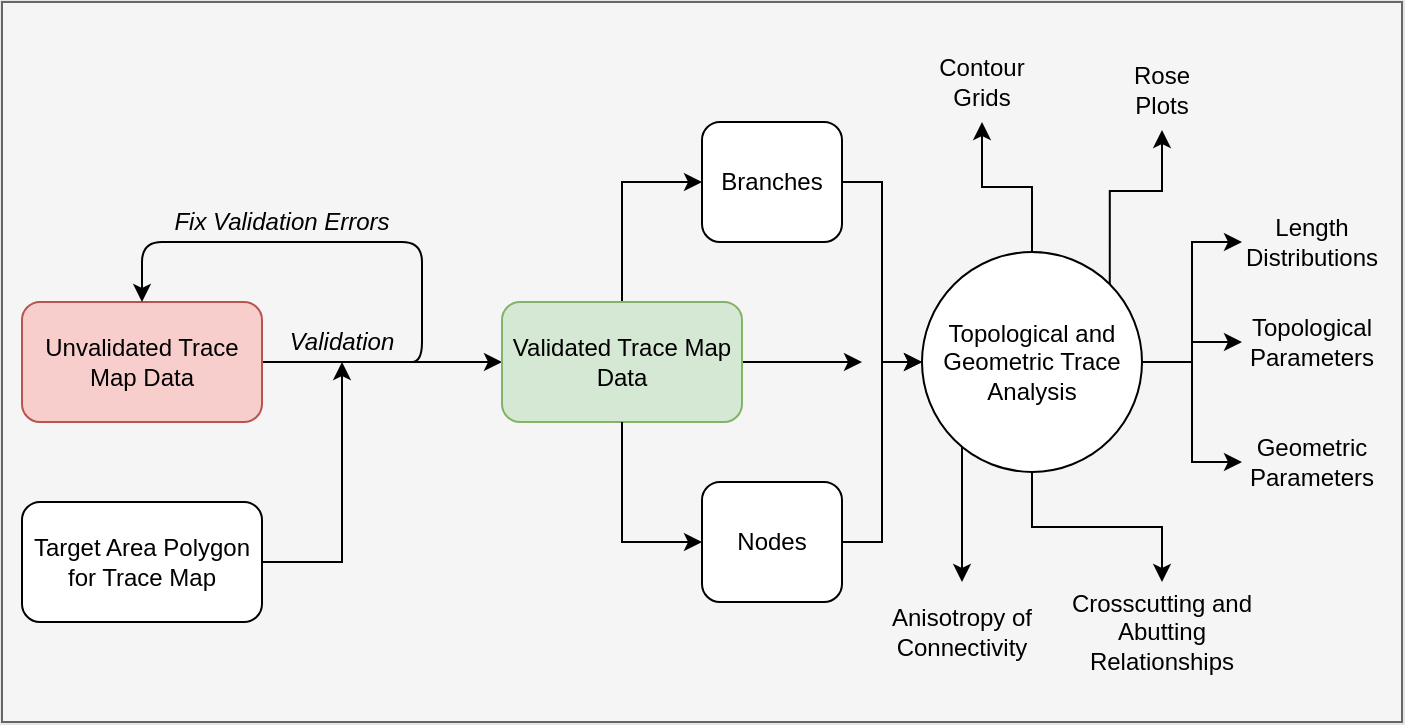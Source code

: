 <mxfile version="12.4.2" type="device" pages="1"><diagram id="nIUlXMM_WiyNYmYrhzPv" name="Page-1"><mxGraphModel dx="1086" dy="966" grid="1" gridSize="10" guides="1" tooltips="1" connect="1" arrows="1" fold="1" page="1" pageScale="1" pageWidth="730" pageHeight="400" background="#E6E6E6" math="0" shadow="0"><root><mxCell id="0"/><mxCell id="1" parent="0"/><mxCell id="Qhy2KyVFvpaC8gPCfK45-1" value="" style="rounded=0;whiteSpace=wrap;html=1;fillColor=#f5f5f5;strokeColor=#666666;fontColor=#333333;" vertex="1" parent="1"><mxGeometry x="10" y="20" width="700" height="360" as="geometry"/></mxCell><mxCell id="yRN4zD25fdFzJ-21RLvZ-4" style="edgeStyle=orthogonalEdgeStyle;rounded=0;orthogonalLoop=1;jettySize=auto;html=1;entryX=0;entryY=0.5;entryDx=0;entryDy=0;" parent="1" source="yRN4zD25fdFzJ-21RLvZ-1" target="yRN4zD25fdFzJ-21RLvZ-2" edge="1"><mxGeometry relative="1" as="geometry"/></mxCell><mxCell id="yRN4zD25fdFzJ-21RLvZ-1" value="Unvalidated Trace Map Data" style="rounded=1;whiteSpace=wrap;html=1;fillColor=#f8cecc;strokeColor=#b85450;" parent="1" vertex="1"><mxGeometry x="20" y="170" width="120" height="60" as="geometry"/></mxCell><mxCell id="yRN4zD25fdFzJ-21RLvZ-10" style="edgeStyle=orthogonalEdgeStyle;rounded=0;orthogonalLoop=1;jettySize=auto;html=1;" parent="1" source="yRN4zD25fdFzJ-21RLvZ-2" target="yRN4zD25fdFzJ-21RLvZ-9" edge="1"><mxGeometry relative="1" as="geometry"><Array as="points"><mxPoint x="320" y="110"/></Array></mxGeometry></mxCell><mxCell id="aQE9wZak48-SIFiHxiFv-1" style="edgeStyle=orthogonalEdgeStyle;rounded=0;orthogonalLoop=1;jettySize=auto;html=1;" parent="1" source="yRN4zD25fdFzJ-21RLvZ-2" edge="1"><mxGeometry relative="1" as="geometry"><mxPoint x="440" y="200" as="targetPoint"/></mxGeometry></mxCell><mxCell id="yRN4zD25fdFzJ-21RLvZ-2" value="Validated Trace Map Data" style="rounded=1;whiteSpace=wrap;html=1;fillColor=#d5e8d4;strokeColor=#82b366;" parent="1" vertex="1"><mxGeometry x="260" y="170" width="120" height="60" as="geometry"/></mxCell><mxCell id="yRN4zD25fdFzJ-21RLvZ-12" style="edgeStyle=orthogonalEdgeStyle;rounded=0;orthogonalLoop=1;jettySize=auto;html=1;" parent="1" source="yRN4zD25fdFzJ-21RLvZ-3" target="yRN4zD25fdFzJ-21RLvZ-5" edge="1"><mxGeometry relative="1" as="geometry"/></mxCell><mxCell id="yRN4zD25fdFzJ-21RLvZ-3" value="Target Area Polygon for Trace Map" style="rounded=1;whiteSpace=wrap;html=1;" parent="1" vertex="1"><mxGeometry x="20" y="270" width="120" height="60" as="geometry"/></mxCell><mxCell id="yRN4zD25fdFzJ-21RLvZ-5" value="Validation" style="text;html=1;strokeColor=none;fillColor=none;align=center;verticalAlign=middle;whiteSpace=wrap;rounded=0;fontStyle=2" parent="1" vertex="1"><mxGeometry x="160" y="180" width="40" height="20" as="geometry"/></mxCell><mxCell id="yRN4zD25fdFzJ-21RLvZ-7" value="" style="endArrow=classic;html=1;entryX=0.5;entryY=0;entryDx=0;entryDy=0;" parent="1" target="yRN4zD25fdFzJ-21RLvZ-1" edge="1"><mxGeometry width="50" height="50" relative="1" as="geometry"><mxPoint x="220" y="200" as="sourcePoint"/><mxPoint x="100" y="140" as="targetPoint"/><Array as="points"><mxPoint x="200" y="200"/><mxPoint x="220" y="200"/><mxPoint x="220" y="140"/><mxPoint x="80" y="140"/></Array></mxGeometry></mxCell><mxCell id="yRN4zD25fdFzJ-21RLvZ-23" style="edgeStyle=orthogonalEdgeStyle;rounded=0;orthogonalLoop=1;jettySize=auto;html=1;entryX=0;entryY=0.5;entryDx=0;entryDy=0;" parent="1" source="yRN4zD25fdFzJ-21RLvZ-8" target="yRN4zD25fdFzJ-21RLvZ-13" edge="1"><mxGeometry relative="1" as="geometry"/></mxCell><mxCell id="yRN4zD25fdFzJ-21RLvZ-8" value="Nodes" style="rounded=1;whiteSpace=wrap;html=1;" parent="1" vertex="1"><mxGeometry x="360" y="260" width="70" height="60" as="geometry"/></mxCell><mxCell id="yRN4zD25fdFzJ-21RLvZ-22" style="edgeStyle=orthogonalEdgeStyle;rounded=0;orthogonalLoop=1;jettySize=auto;html=1;entryX=0;entryY=0.5;entryDx=0;entryDy=0;" parent="1" source="yRN4zD25fdFzJ-21RLvZ-9" target="yRN4zD25fdFzJ-21RLvZ-13" edge="1"><mxGeometry relative="1" as="geometry"/></mxCell><mxCell id="yRN4zD25fdFzJ-21RLvZ-9" value="Branches" style="rounded=1;whiteSpace=wrap;html=1;" parent="1" vertex="1"><mxGeometry x="360" y="80" width="70" height="60" as="geometry"/></mxCell><mxCell id="yRN4zD25fdFzJ-21RLvZ-11" style="edgeStyle=orthogonalEdgeStyle;rounded=0;orthogonalLoop=1;jettySize=auto;html=1;" parent="1" source="yRN4zD25fdFzJ-21RLvZ-2" target="yRN4zD25fdFzJ-21RLvZ-8" edge="1"><mxGeometry relative="1" as="geometry"><mxPoint x="390" y="209.667" as="sourcePoint"/><mxPoint x="455" y="170" as="targetPoint"/><Array as="points"><mxPoint x="320" y="290"/></Array></mxGeometry></mxCell><mxCell id="yRN4zD25fdFzJ-21RLvZ-25" style="edgeStyle=orthogonalEdgeStyle;rounded=0;orthogonalLoop=1;jettySize=auto;html=1;" parent="1" source="yRN4zD25fdFzJ-21RLvZ-13" target="yRN4zD25fdFzJ-21RLvZ-14" edge="1"><mxGeometry relative="1" as="geometry"/></mxCell><mxCell id="yRN4zD25fdFzJ-21RLvZ-26" style="edgeStyle=orthogonalEdgeStyle;rounded=0;orthogonalLoop=1;jettySize=auto;html=1;exitX=1;exitY=0;exitDx=0;exitDy=0;" parent="1" source="yRN4zD25fdFzJ-21RLvZ-13" target="yRN4zD25fdFzJ-21RLvZ-15" edge="1"><mxGeometry relative="1" as="geometry"/></mxCell><mxCell id="yRN4zD25fdFzJ-21RLvZ-27" style="edgeStyle=orthogonalEdgeStyle;rounded=0;orthogonalLoop=1;jettySize=auto;html=1;" parent="1" source="yRN4zD25fdFzJ-21RLvZ-13" target="yRN4zD25fdFzJ-21RLvZ-16" edge="1"><mxGeometry relative="1" as="geometry"/></mxCell><mxCell id="yRN4zD25fdFzJ-21RLvZ-28" style="edgeStyle=orthogonalEdgeStyle;rounded=0;orthogonalLoop=1;jettySize=auto;html=1;" parent="1" source="yRN4zD25fdFzJ-21RLvZ-13" target="yRN4zD25fdFzJ-21RLvZ-17" edge="1"><mxGeometry relative="1" as="geometry"/></mxCell><mxCell id="yRN4zD25fdFzJ-21RLvZ-29" style="edgeStyle=orthogonalEdgeStyle;rounded=0;orthogonalLoop=1;jettySize=auto;html=1;" parent="1" source="yRN4zD25fdFzJ-21RLvZ-13" target="yRN4zD25fdFzJ-21RLvZ-19" edge="1"><mxGeometry relative="1" as="geometry"/></mxCell><mxCell id="yRN4zD25fdFzJ-21RLvZ-30" style="edgeStyle=orthogonalEdgeStyle;rounded=0;orthogonalLoop=1;jettySize=auto;html=1;" parent="1" source="yRN4zD25fdFzJ-21RLvZ-13" target="yRN4zD25fdFzJ-21RLvZ-21" edge="1"><mxGeometry relative="1" as="geometry"/></mxCell><mxCell id="yRN4zD25fdFzJ-21RLvZ-31" style="edgeStyle=orthogonalEdgeStyle;rounded=0;orthogonalLoop=1;jettySize=auto;html=1;exitX=0;exitY=1;exitDx=0;exitDy=0;" parent="1" source="yRN4zD25fdFzJ-21RLvZ-13" target="yRN4zD25fdFzJ-21RLvZ-24" edge="1"><mxGeometry relative="1" as="geometry"><Array as="points"><mxPoint x="490" y="239"/></Array></mxGeometry></mxCell><mxCell id="yRN4zD25fdFzJ-21RLvZ-13" value="Topological and Geometric Trace Analysis" style="ellipse;whiteSpace=wrap;html=1;aspect=fixed;" parent="1" vertex="1"><mxGeometry x="470" y="145" width="110" height="110" as="geometry"/></mxCell><mxCell id="yRN4zD25fdFzJ-21RLvZ-14" value="Contour Grids" style="text;html=1;strokeColor=none;fillColor=none;align=center;verticalAlign=middle;whiteSpace=wrap;rounded=0;" parent="1" vertex="1"><mxGeometry x="470" y="40" width="60" height="40" as="geometry"/></mxCell><mxCell id="yRN4zD25fdFzJ-21RLvZ-15" value="Rose Plots" style="text;html=1;strokeColor=none;fillColor=none;align=center;verticalAlign=middle;whiteSpace=wrap;rounded=0;" parent="1" vertex="1"><mxGeometry x="560" y="44" width="60" height="40" as="geometry"/></mxCell><mxCell id="yRN4zD25fdFzJ-21RLvZ-16" value="Length Distributions" style="text;html=1;strokeColor=none;fillColor=none;align=center;verticalAlign=middle;whiteSpace=wrap;rounded=0;" parent="1" vertex="1"><mxGeometry x="630" y="120" width="70" height="40" as="geometry"/></mxCell><mxCell id="yRN4zD25fdFzJ-21RLvZ-17" value="Topological Parameters" style="text;html=1;strokeColor=none;fillColor=none;align=center;verticalAlign=middle;whiteSpace=wrap;rounded=0;" parent="1" vertex="1"><mxGeometry x="630" y="170" width="70" height="40" as="geometry"/></mxCell><mxCell id="yRN4zD25fdFzJ-21RLvZ-18" value="Fix Validation Errors" style="text;html=1;strokeColor=none;fillColor=none;align=center;verticalAlign=middle;whiteSpace=wrap;rounded=0;fontStyle=2" parent="1" vertex="1"><mxGeometry x="90" y="120" width="120" height="20" as="geometry"/></mxCell><mxCell id="yRN4zD25fdFzJ-21RLvZ-19" value="Geometric Parameters" style="text;html=1;strokeColor=none;fillColor=none;align=center;verticalAlign=middle;whiteSpace=wrap;rounded=0;" parent="1" vertex="1"><mxGeometry x="630" y="230" width="70" height="40" as="geometry"/></mxCell><mxCell id="yRN4zD25fdFzJ-21RLvZ-21" value="Crosscutting and Abutting Relationships" style="text;html=1;strokeColor=none;fillColor=none;align=center;verticalAlign=middle;whiteSpace=wrap;rounded=0;" parent="1" vertex="1"><mxGeometry x="540" y="310" width="100" height="50" as="geometry"/></mxCell><mxCell id="yRN4zD25fdFzJ-21RLvZ-24" value="Anisotropy of Connectivity" style="text;html=1;strokeColor=none;fillColor=none;align=center;verticalAlign=middle;whiteSpace=wrap;rounded=0;" parent="1" vertex="1"><mxGeometry x="440" y="310" width="100" height="50" as="geometry"/></mxCell></root></mxGraphModel></diagram></mxfile>